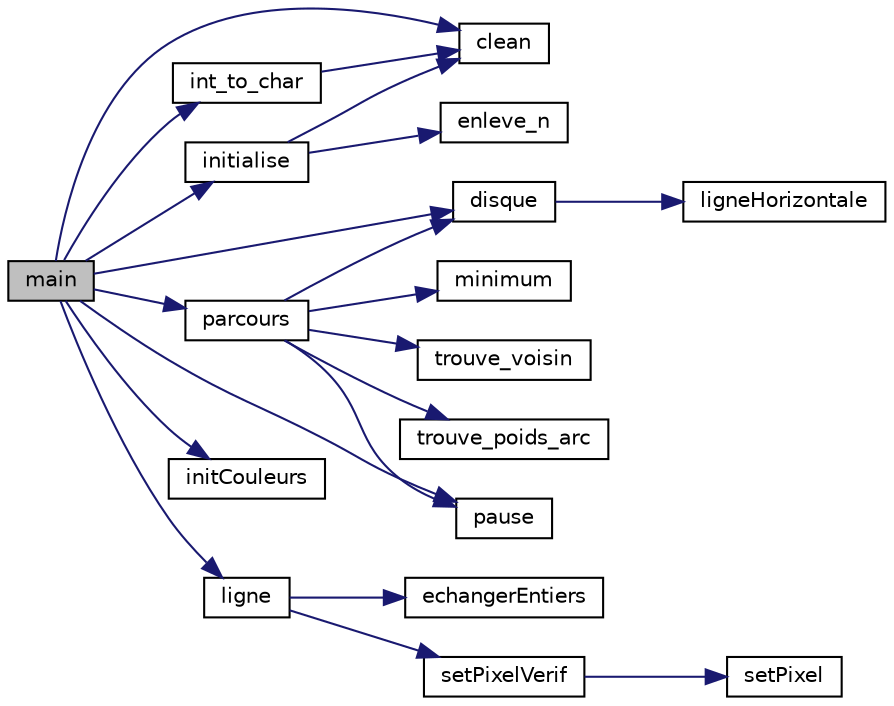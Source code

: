 digraph "main"
{
  edge [fontname="Helvetica",fontsize="10",labelfontname="Helvetica",labelfontsize="10"];
  node [fontname="Helvetica",fontsize="10",shape=record];
  rankdir="LR";
  Node1 [label="main",height=0.2,width=0.4,color="black", fillcolor="grey75", style="filled", fontcolor="black"];
  Node1 -> Node2 [color="midnightblue",fontsize="10",style="solid",fontname="Helvetica"];
  Node2 [label="clean",height=0.2,width=0.4,color="black", fillcolor="white", style="filled",URL="$dijkstra__malloc_8c.html#a9040c7c2374a430d0447e811d7df7014"];
  Node1 -> Node3 [color="midnightblue",fontsize="10",style="solid",fontname="Helvetica"];
  Node3 [label="disque",height=0.2,width=0.4,color="black", fillcolor="white", style="filled",URL="$dijkstra__malloc_8c.html#a9a9d369ceb59bdbbc21a7a7d4e80ac52"];
  Node3 -> Node4 [color="midnightblue",fontsize="10",style="solid",fontname="Helvetica"];
  Node4 [label="ligneHorizontale",height=0.2,width=0.4,color="black", fillcolor="white", style="filled",URL="$dijkstra__malloc_8c.html#ad4f2f130abc573c87f5a660ca949b6dd"];
  Node1 -> Node5 [color="midnightblue",fontsize="10",style="solid",fontname="Helvetica"];
  Node5 [label="initCouleurs",height=0.2,width=0.4,color="black", fillcolor="white", style="filled",URL="$dijkstra__malloc_8c.html#a7c8fd494e781fe53609b3843ed2aca43"];
  Node1 -> Node6 [color="midnightblue",fontsize="10",style="solid",fontname="Helvetica"];
  Node6 [label="initialise",height=0.2,width=0.4,color="black", fillcolor="white", style="filled",URL="$dijkstra__malloc_8c.html#a09509d46f80b4957658574bb781c9b82"];
  Node6 -> Node2 [color="midnightblue",fontsize="10",style="solid",fontname="Helvetica"];
  Node6 -> Node7 [color="midnightblue",fontsize="10",style="solid",fontname="Helvetica"];
  Node7 [label="enleve_n",height=0.2,width=0.4,color="black", fillcolor="white", style="filled",URL="$dijkstra__malloc_8c.html#ac02c211fe4e07a031cc1040be9e2f643"];
  Node1 -> Node8 [color="midnightblue",fontsize="10",style="solid",fontname="Helvetica"];
  Node8 [label="int_to_char",height=0.2,width=0.4,color="black", fillcolor="white", style="filled",URL="$dijkstra__malloc_8c.html#a858c73d4b9686b4496452e18c504c0c4"];
  Node8 -> Node2 [color="midnightblue",fontsize="10",style="solid",fontname="Helvetica"];
  Node1 -> Node9 [color="midnightblue",fontsize="10",style="solid",fontname="Helvetica"];
  Node9 [label="ligne",height=0.2,width=0.4,color="black", fillcolor="white", style="filled",URL="$dijkstra__malloc_8c.html#a66f4e4eefb46bac943501dcebeb9b82a"];
  Node9 -> Node10 [color="midnightblue",fontsize="10",style="solid",fontname="Helvetica"];
  Node10 [label="echangerEntiers",height=0.2,width=0.4,color="black", fillcolor="white", style="filled",URL="$dijkstra__malloc_8c.html#afa26708d2c8eb3e7a5e6f904a6855e7f"];
  Node9 -> Node11 [color="midnightblue",fontsize="10",style="solid",fontname="Helvetica"];
  Node11 [label="setPixelVerif",height=0.2,width=0.4,color="black", fillcolor="white", style="filled",URL="$dijkstra__malloc_8c.html#ad66c7ce17ba546749b02f537c43a5034"];
  Node11 -> Node12 [color="midnightblue",fontsize="10",style="solid",fontname="Helvetica"];
  Node12 [label="setPixel",height=0.2,width=0.4,color="black", fillcolor="white", style="filled",URL="$dijkstra__malloc_8c.html#ace645c902acda2805cec39d59617c675"];
  Node1 -> Node13 [color="midnightblue",fontsize="10",style="solid",fontname="Helvetica"];
  Node13 [label="parcours",height=0.2,width=0.4,color="black", fillcolor="white", style="filled",URL="$dijkstra__malloc_8c.html#af3b22d1cb008ffeeffaff57f298814a8"];
  Node13 -> Node14 [color="midnightblue",fontsize="10",style="solid",fontname="Helvetica"];
  Node14 [label="minimum",height=0.2,width=0.4,color="black", fillcolor="white", style="filled",URL="$dijkstra__malloc_8c.html#ae3b87a086b575787e74378732b4d4a64"];
  Node13 -> Node15 [color="midnightblue",fontsize="10",style="solid",fontname="Helvetica"];
  Node15 [label="trouve_voisin",height=0.2,width=0.4,color="black", fillcolor="white", style="filled",URL="$dijkstra__malloc_8c.html#a2ff7c86f3993966a1d8aceec3dfd047f"];
  Node13 -> Node16 [color="midnightblue",fontsize="10",style="solid",fontname="Helvetica"];
  Node16 [label="trouve_poids_arc",height=0.2,width=0.4,color="black", fillcolor="white", style="filled",URL="$dijkstra__malloc_8c.html#afee4037276ab633f259be96cdbec9c0e"];
  Node13 -> Node17 [color="midnightblue",fontsize="10",style="solid",fontname="Helvetica"];
  Node17 [label="pause",height=0.2,width=0.4,color="black", fillcolor="white", style="filled",URL="$dijkstra__malloc_8c.html#a7167f5c196fc5e167bfabde1a730e81d"];
  Node13 -> Node3 [color="midnightblue",fontsize="10",style="solid",fontname="Helvetica"];
  Node1 -> Node17 [color="midnightblue",fontsize="10",style="solid",fontname="Helvetica"];
}
